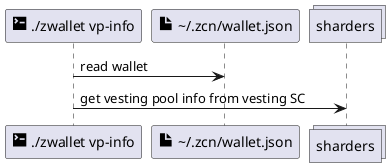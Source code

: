 @startuml
participant "<size:20><&terminal></size> ./zwallet vp-info" as cli
participant "<size:20><&file></size> \~/.zcn/wallet.json" as wallet
collections sharders

cli -> wallet: read wallet
cli -> sharders: get vesting pool info from vesting SC

@enduml
